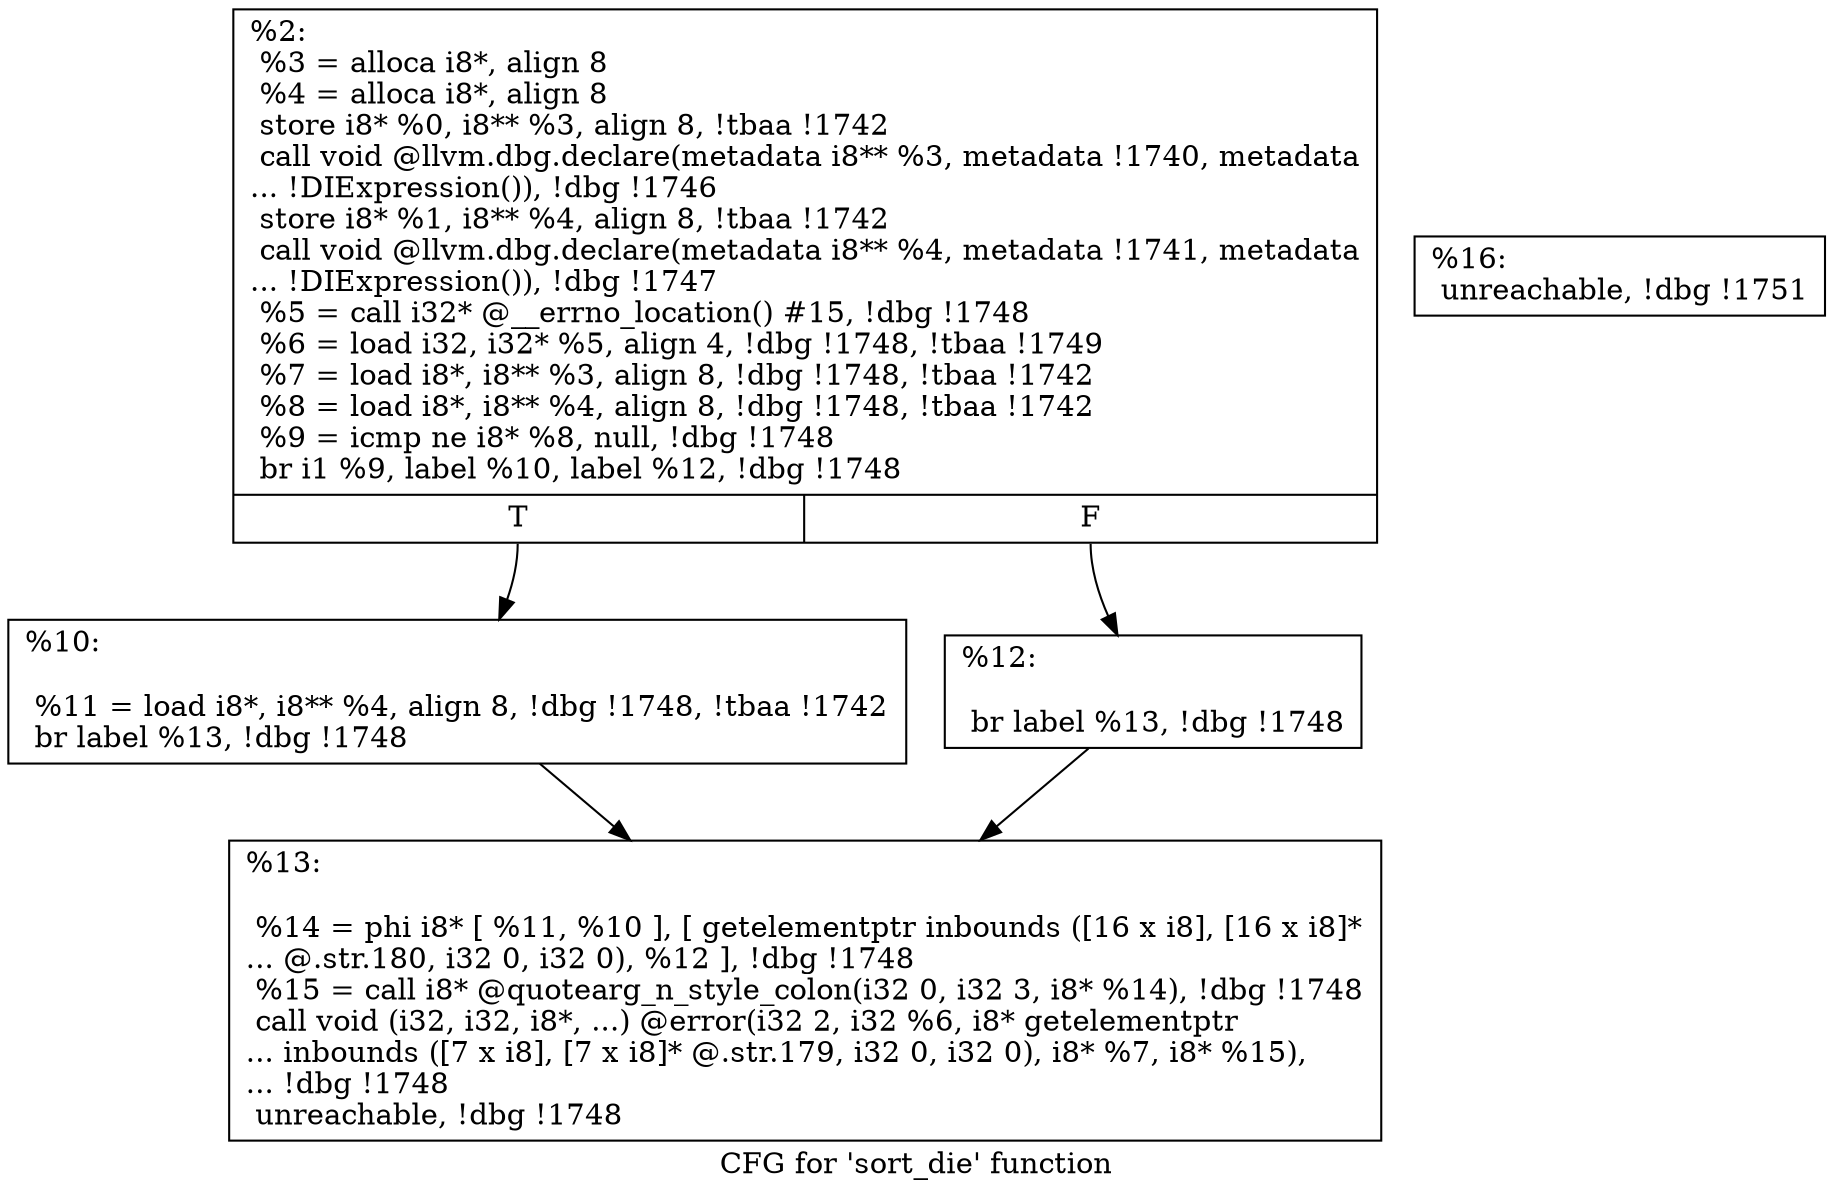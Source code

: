 digraph "CFG for 'sort_die' function" {
	label="CFG for 'sort_die' function";

	Node0x1eeba00 [shape=record,label="{%2:\l  %3 = alloca i8*, align 8\l  %4 = alloca i8*, align 8\l  store i8* %0, i8** %3, align 8, !tbaa !1742\l  call void @llvm.dbg.declare(metadata i8** %3, metadata !1740, metadata\l... !DIExpression()), !dbg !1746\l  store i8* %1, i8** %4, align 8, !tbaa !1742\l  call void @llvm.dbg.declare(metadata i8** %4, metadata !1741, metadata\l... !DIExpression()), !dbg !1747\l  %5 = call i32* @__errno_location() #15, !dbg !1748\l  %6 = load i32, i32* %5, align 4, !dbg !1748, !tbaa !1749\l  %7 = load i8*, i8** %3, align 8, !dbg !1748, !tbaa !1742\l  %8 = load i8*, i8** %4, align 8, !dbg !1748, !tbaa !1742\l  %9 = icmp ne i8* %8, null, !dbg !1748\l  br i1 %9, label %10, label %12, !dbg !1748\l|{<s0>T|<s1>F}}"];
	Node0x1eeba00:s0 -> Node0x1eebae0;
	Node0x1eeba00:s1 -> Node0x1eebb30;
	Node0x1eebae0 [shape=record,label="{%10:\l\l  %11 = load i8*, i8** %4, align 8, !dbg !1748, !tbaa !1742\l  br label %13, !dbg !1748\l}"];
	Node0x1eebae0 -> Node0x1eebb80;
	Node0x1eebb30 [shape=record,label="{%12:\l\l  br label %13, !dbg !1748\l}"];
	Node0x1eebb30 -> Node0x1eebb80;
	Node0x1eebb80 [shape=record,label="{%13:\l\l  %14 = phi i8* [ %11, %10 ], [ getelementptr inbounds ([16 x i8], [16 x i8]*\l... @.str.180, i32 0, i32 0), %12 ], !dbg !1748\l  %15 = call i8* @quotearg_n_style_colon(i32 0, i32 3, i8* %14), !dbg !1748\l  call void (i32, i32, i8*, ...) @error(i32 2, i32 %6, i8* getelementptr\l... inbounds ([7 x i8], [7 x i8]* @.str.179, i32 0, i32 0), i8* %7, i8* %15),\l... !dbg !1748\l  unreachable, !dbg !1748\l}"];
	Node0x1eebbd0 [shape=record,label="{%16:                                                  \l  unreachable, !dbg !1751\l}"];
}
